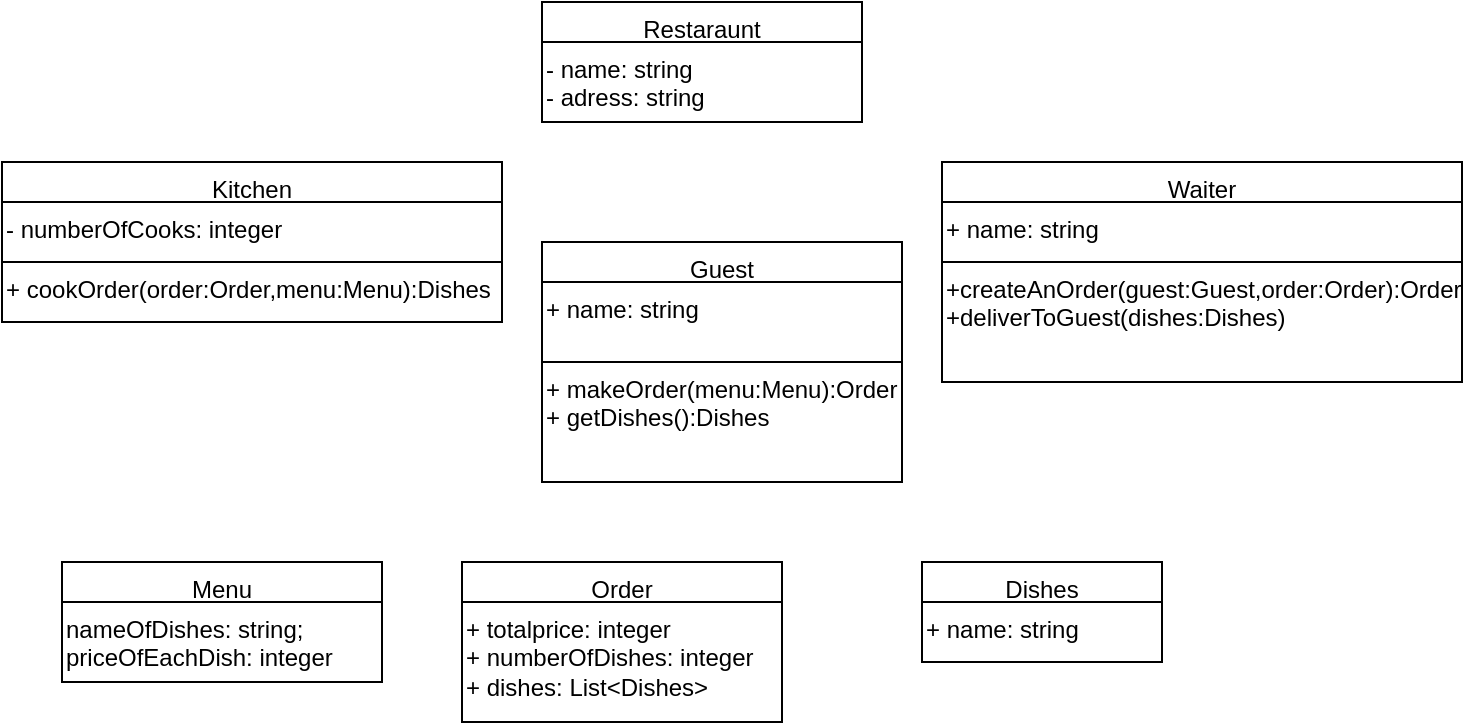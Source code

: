 <mxfile version="22.0.8" type="github">
  <diagram id="C5RBs43oDa-KdzZeNtuy" name="Page-1">
    <mxGraphModel dx="940" dy="588" grid="1" gridSize="10" guides="1" tooltips="1" connect="1" arrows="1" fold="1" page="1" pageScale="1" pageWidth="827" pageHeight="1169" background="none" math="0" shadow="0">
      <root>
        <mxCell id="WIyWlLk6GJQsqaUBKTNV-0" />
        <mxCell id="WIyWlLk6GJQsqaUBKTNV-1" parent="WIyWlLk6GJQsqaUBKTNV-0" />
        <mxCell id="stoT4ud_zyB_b_5Xaafu-106" value="+ name: string&lt;br&gt;" style="rounded=0;whiteSpace=wrap;html=1;align=left;verticalAlign=top;" vertex="1" parent="WIyWlLk6GJQsqaUBKTNV-1">
          <mxGeometry x="360" y="140" width="180" height="40" as="geometry" />
        </mxCell>
        <mxCell id="stoT4ud_zyB_b_5Xaafu-107" value="Guest" style="rounded=0;whiteSpace=wrap;html=1;align=center;verticalAlign=top;" vertex="1" parent="WIyWlLk6GJQsqaUBKTNV-1">
          <mxGeometry x="360" y="120" width="180" height="20" as="geometry" />
        </mxCell>
        <mxCell id="stoT4ud_zyB_b_5Xaafu-108" value="+ makeOrder(menu:Menu):Order&lt;br&gt;+ getDishes():Dishes" style="rounded=0;whiteSpace=wrap;html=1;align=left;verticalAlign=top;" vertex="1" parent="WIyWlLk6GJQsqaUBKTNV-1">
          <mxGeometry x="360" y="180" width="180" height="60" as="geometry" />
        </mxCell>
        <mxCell id="stoT4ud_zyB_b_5Xaafu-109" value="+ name: string&lt;br&gt;" style="rounded=0;whiteSpace=wrap;html=1;align=left;verticalAlign=top;" vertex="1" parent="WIyWlLk6GJQsqaUBKTNV-1">
          <mxGeometry x="560" y="100" width="260" height="30" as="geometry" />
        </mxCell>
        <mxCell id="stoT4ud_zyB_b_5Xaafu-110" value="Waiter" style="rounded=0;whiteSpace=wrap;html=1;align=center;verticalAlign=top;" vertex="1" parent="WIyWlLk6GJQsqaUBKTNV-1">
          <mxGeometry x="560" y="80" width="260" height="20" as="geometry" />
        </mxCell>
        <mxCell id="stoT4ud_zyB_b_5Xaafu-111" value="+createAnOrder(guest:Guest,order:Order):Order&lt;br&gt;+deliverToGuest(dishes:Dishes)" style="rounded=0;whiteSpace=wrap;html=1;align=left;verticalAlign=top;" vertex="1" parent="WIyWlLk6GJQsqaUBKTNV-1">
          <mxGeometry x="560" y="130" width="260" height="60" as="geometry" />
        </mxCell>
        <mxCell id="stoT4ud_zyB_b_5Xaafu-112" value="- numberOfСooks: integer" style="rounded=0;whiteSpace=wrap;html=1;align=left;verticalAlign=top;" vertex="1" parent="WIyWlLk6GJQsqaUBKTNV-1">
          <mxGeometry x="90" y="100" width="250" height="30" as="geometry" />
        </mxCell>
        <mxCell id="stoT4ud_zyB_b_5Xaafu-113" value="Kitchen" style="rounded=0;whiteSpace=wrap;html=1;align=center;verticalAlign=top;" vertex="1" parent="WIyWlLk6GJQsqaUBKTNV-1">
          <mxGeometry x="90" y="80" width="250" height="20" as="geometry" />
        </mxCell>
        <mxCell id="stoT4ud_zyB_b_5Xaafu-114" value="+ cookOrder(order:Order,menu:Menu):Dishes&lt;br&gt;" style="rounded=0;whiteSpace=wrap;html=1;align=left;verticalAlign=top;" vertex="1" parent="WIyWlLk6GJQsqaUBKTNV-1">
          <mxGeometry x="90" y="130" width="250" height="30" as="geometry" />
        </mxCell>
        <mxCell id="stoT4ud_zyB_b_5Xaafu-115" value="+ totalprice: integer&lt;br&gt;+ numberOfDishes: integer&lt;br&gt;+ dishes: List&amp;lt;Dishes&amp;gt;" style="rounded=0;whiteSpace=wrap;html=1;align=left;verticalAlign=top;" vertex="1" parent="WIyWlLk6GJQsqaUBKTNV-1">
          <mxGeometry x="320" y="300" width="160" height="60" as="geometry" />
        </mxCell>
        <mxCell id="stoT4ud_zyB_b_5Xaafu-116" value="Order" style="rounded=0;whiteSpace=wrap;html=1;align=center;verticalAlign=top;" vertex="1" parent="WIyWlLk6GJQsqaUBKTNV-1">
          <mxGeometry x="320" y="280" width="160" height="20" as="geometry" />
        </mxCell>
        <mxCell id="stoT4ud_zyB_b_5Xaafu-118" value="nameOfDishes: string;&lt;br&gt;priceOfEachDish: integer" style="rounded=0;whiteSpace=wrap;html=1;align=left;verticalAlign=top;" vertex="1" parent="WIyWlLk6GJQsqaUBKTNV-1">
          <mxGeometry x="120" y="300" width="160" height="40" as="geometry" />
        </mxCell>
        <mxCell id="stoT4ud_zyB_b_5Xaafu-119" value="Menu" style="rounded=0;whiteSpace=wrap;html=1;align=center;verticalAlign=top;" vertex="1" parent="WIyWlLk6GJQsqaUBKTNV-1">
          <mxGeometry x="120" y="280" width="160" height="20" as="geometry" />
        </mxCell>
        <mxCell id="stoT4ud_zyB_b_5Xaafu-124" value="- name: string&lt;br&gt;- adress: string" style="rounded=0;whiteSpace=wrap;html=1;align=left;verticalAlign=top;" vertex="1" parent="WIyWlLk6GJQsqaUBKTNV-1">
          <mxGeometry x="360" y="20" width="160" height="40" as="geometry" />
        </mxCell>
        <mxCell id="stoT4ud_zyB_b_5Xaafu-125" value="Restaraunt" style="rounded=0;whiteSpace=wrap;html=1;align=center;verticalAlign=top;" vertex="1" parent="WIyWlLk6GJQsqaUBKTNV-1">
          <mxGeometry x="360" width="160" height="20" as="geometry" />
        </mxCell>
        <mxCell id="stoT4ud_zyB_b_5Xaafu-129" value="Dishes" style="rounded=0;whiteSpace=wrap;html=1;align=center;verticalAlign=top;" vertex="1" parent="WIyWlLk6GJQsqaUBKTNV-1">
          <mxGeometry x="550" y="280" width="120" height="20" as="geometry" />
        </mxCell>
        <mxCell id="stoT4ud_zyB_b_5Xaafu-130" value="+ name: string" style="rounded=0;whiteSpace=wrap;html=1;align=left;verticalAlign=top;" vertex="1" parent="WIyWlLk6GJQsqaUBKTNV-1">
          <mxGeometry x="550" y="300" width="120" height="30" as="geometry" />
        </mxCell>
      </root>
    </mxGraphModel>
  </diagram>
</mxfile>
